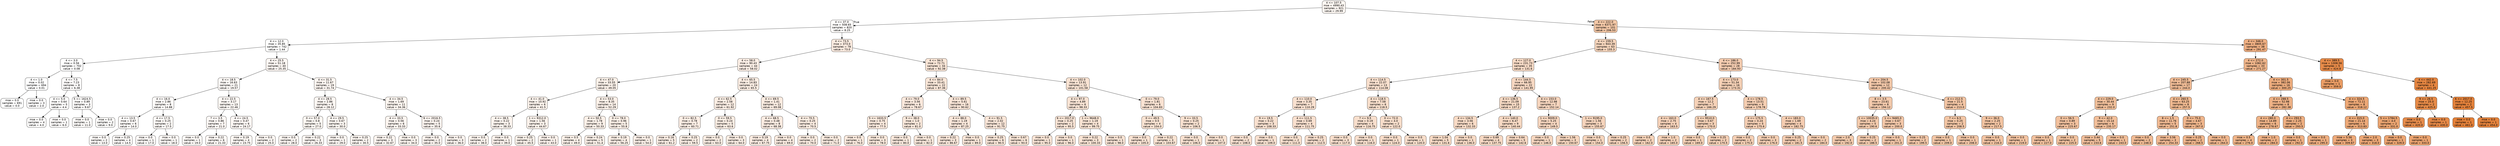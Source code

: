 digraph Tree {
node [shape=box, style="filled, rounded", color="black", fontname=helvetica] ;
edge [fontname=helvetica] ;
0 [label="4 <= 107.5\nmse = 4990.43\nsamples = 921\nvalue = 29.99", fillcolor="#fdf7f2"] ;
1 [label="4 <= 37.0\nmse = 508.65\nsamples = 820\nvalue = 8.25", fillcolor="#fffdfb"] ;
0 -> 1 [labeldistance=2.5, labelangle=45, headlabel="True"] ;
2 [label="4 <= 12.0\nmse = 35.85\nsamples = 742\nvalue = 1.44", fillcolor="#fffffe"] ;
1 -> 2 ;
3 [label="4 <= 3.0\nmse = 0.56\nsamples = 702\nvalue = 0.08", fillcolor="#ffffff"] ;
2 -> 3 ;
4 [label="4 <= 1.0\nmse = 0.02\nsamples = 694\nvalue = 0.01", fillcolor="#ffffff"] ;
3 -> 4 ;
5 [label="mse = 0.0\nsamples = 691\nvalue = 0.0", fillcolor="#ffffff"] ;
4 -> 5 ;
6 [label="mse = 0.0\nsamples = 3\nvalue = 2.0", fillcolor="#fffefe"] ;
4 -> 6 ;
7 [label="4 <= 7.5\nmse = 7.23\nsamples = 8\nvalue = 6.38", fillcolor="#fffdfc"] ;
3 -> 7 ;
8 [label="4 <= 5.0\nmse = 0.64\nsamples = 5\nvalue = 4.4", fillcolor="#fffefd"] ;
7 -> 8 ;
9 [label="mse = 0.0\nsamples = 4\nvalue = 4.0", fillcolor="#fffefd"] ;
8 -> 9 ;
10 [label="mse = 0.0\nsamples = 1\nvalue = 6.0", fillcolor="#fffdfc"] ;
8 -> 10 ;
11 [label="5 <= 1624.5\nmse = 0.89\nsamples = 3\nvalue = 9.67", fillcolor="#fefcfb"] ;
7 -> 11 ;
12 [label="mse = 0.0\nsamples = 1\nvalue = 11.0", fillcolor="#fefcfa"] ;
11 -> 12 ;
13 [label="mse = 0.0\nsamples = 2\nvalue = 9.0", fillcolor="#fefdfb"] ;
11 -> 13 ;
14 [label="4 <= 25.5\nmse = 51.18\nsamples = 40\nvalue = 25.35", fillcolor="#fef8f4"] ;
2 -> 14 ;
15 [label="4 <= 18.5\nmse = 16.63\nsamples = 21\nvalue = 19.57", fillcolor="#fefaf7"] ;
14 -> 15 ;
16 [label="4 <= 16.0\nmse = 2.86\nsamples = 8\nvalue = 14.88", fillcolor="#fefbf9"] ;
15 -> 16 ;
17 [label="4 <= 13.5\nmse = 0.67\nsamples = 6\nvalue = 14.0", fillcolor="#fefbf9"] ;
16 -> 17 ;
18 [label="mse = 0.0\nsamples = 2\nvalue = 13.0", fillcolor="#fefbf9"] ;
17 -> 18 ;
19 [label="mse = 0.25\nsamples = 4\nvalue = 14.5", fillcolor="#fefbf9"] ;
17 -> 19 ;
20 [label="4 <= 17.5\nmse = 0.25\nsamples = 2\nvalue = 17.5", fillcolor="#fefaf7"] ;
16 -> 20 ;
21 [label="mse = 0.0\nsamples = 1\nvalue = 17.0", fillcolor="#fefaf8"] ;
20 -> 21 ;
22 [label="mse = 0.0\nsamples = 1\nvalue = 18.0", fillcolor="#fefaf7"] ;
20 -> 22 ;
23 [label="4 <= 22.5\nmse = 3.17\nsamples = 13\nvalue = 22.46", fillcolor="#fef9f5"] ;
15 -> 23 ;
24 [label="7 <= 3.5\nmse = 0.86\nsamples = 7\nvalue = 21.0", fillcolor="#fef9f6"] ;
23 -> 24 ;
25 [label="mse = 0.0\nsamples = 1\nvalue = 19.0", fillcolor="#fefaf7"] ;
24 -> 25 ;
26 [label="mse = 0.22\nsamples = 6\nvalue = 21.33", fillcolor="#fef9f6"] ;
24 -> 26 ;
27 [label="4 <= 24.5\nmse = 0.47\nsamples = 6\nvalue = 24.17", fillcolor="#fef8f5"] ;
23 -> 27 ;
28 [label="mse = 0.19\nsamples = 4\nvalue = 23.75", fillcolor="#fef9f5"] ;
27 -> 28 ;
29 [label="mse = 0.0\nsamples = 2\nvalue = 25.0", fillcolor="#fef8f4"] ;
27 -> 29 ;
30 [label="4 <= 31.5\nmse = 11.67\nsamples = 19\nvalue = 31.74", fillcolor="#fdf6f1"] ;
14 -> 30 ;
31 [label="4 <= 28.5\nmse = 2.86\nsamples = 8\nvalue = 28.12", fillcolor="#fdf7f3"] ;
30 -> 31 ;
32 [label="0 <= 57.0\nmse = 0.8\nsamples = 5\nvalue = 27.0", fillcolor="#fdf8f3"] ;
31 -> 32 ;
33 [label="mse = 0.0\nsamples = 2\nvalue = 28.0", fillcolor="#fdf7f3"] ;
32 -> 33 ;
34 [label="mse = 0.22\nsamples = 3\nvalue = 26.33", fillcolor="#fef8f4"] ;
32 -> 34 ;
35 [label="4 <= 29.5\nmse = 0.67\nsamples = 3\nvalue = 30.0", fillcolor="#fdf7f2"] ;
31 -> 35 ;
36 [label="mse = 0.0\nsamples = 1\nvalue = 29.0", fillcolor="#fdf7f3"] ;
35 -> 36 ;
37 [label="mse = 0.25\nsamples = 2\nvalue = 30.5", fillcolor="#fdf7f2"] ;
35 -> 37 ;
38 [label="4 <= 34.5\nmse = 1.69\nsamples = 11\nvalue = 34.36", fillcolor="#fdf6f0"] ;
30 -> 38 ;
39 [label="4 <= 33.5\nmse = 0.56\nsamples = 6\nvalue = 33.33", fillcolor="#fdf6f1"] ;
38 -> 39 ;
40 [label="mse = 0.22\nsamples = 3\nvalue = 32.67", fillcolor="#fdf6f1"] ;
39 -> 40 ;
41 [label="mse = 0.0\nsamples = 3\nvalue = 34.0", fillcolor="#fdf6f0"] ;
39 -> 41 ;
42 [label="6 <= 2016.5\nmse = 0.24\nsamples = 5\nvalue = 35.6", fillcolor="#fdf5f0"] ;
38 -> 42 ;
43 [label="mse = 0.0\nsamples = 2\nvalue = 35.0", fillcolor="#fdf5f0"] ;
42 -> 43 ;
44 [label="mse = 0.0\nsamples = 3\nvalue = 36.0", fillcolor="#fdf5f0"] ;
42 -> 44 ;
45 [label="4 <= 73.5\nmse = 373.0\nsamples = 78\nvalue = 73.0", fillcolor="#fbebe0"] ;
1 -> 45 ;
46 [label="4 <= 58.0\nmse = 90.43\nsamples = 44\nvalue = 58.02", fillcolor="#fcefe6"] ;
45 -> 46 ;
47 [label="4 <= 47.0\nmse = 33.55\nsamples = 20\nvalue = 49.05", fillcolor="#fcf2ea"] ;
46 -> 47 ;
48 [label="4 <= 41.0\nmse = 10.92\nsamples = 6\nvalue = 41.5", fillcolor="#fdf4ed"] ;
47 -> 48 ;
49 [label="4 <= 38.5\nmse = 0.22\nsamples = 3\nvalue = 38.33", fillcolor="#fdf5ef"] ;
48 -> 49 ;
50 [label="mse = 0.0\nsamples = 2\nvalue = 38.0", fillcolor="#fdf5ef"] ;
49 -> 50 ;
51 [label="mse = 0.0\nsamples = 1\nvalue = 39.0", fillcolor="#fdf4ee"] ;
49 -> 51 ;
52 [label="1 <= 9312.0\nmse = 1.56\nsamples = 3\nvalue = 44.67", fillcolor="#fcf3ec"] ;
48 -> 52 ;
53 [label="mse = 0.25\nsamples = 2\nvalue = 45.5", fillcolor="#fcf3eb"] ;
52 -> 53 ;
54 [label="mse = 0.0\nsamples = 1\nvalue = 43.0", fillcolor="#fdf3ed"] ;
52 -> 54 ;
55 [label="4 <= 53.0\nmse = 8.35\nsamples = 14\nvalue = 52.29", fillcolor="#fcf1e9"] ;
47 -> 55 ;
56 [label="4 <= 50.5\nmse = 1.78\nsamples = 9\nvalue = 50.33", fillcolor="#fcf1e9"] ;
55 -> 56 ;
57 [label="mse = 0.5\nsamples = 4\nvalue = 49.0", fillcolor="#fcf2ea"] ;
56 -> 57 ;
58 [label="mse = 0.24\nsamples = 5\nvalue = 51.4", fillcolor="#fcf1e9"] ;
56 -> 58 ;
59 [label="0 <= 78.0\nmse = 0.96\nsamples = 5\nvalue = 55.8", fillcolor="#fcf0e7"] ;
55 -> 59 ;
60 [label="mse = 0.19\nsamples = 4\nvalue = 56.25", fillcolor="#fcf0e7"] ;
59 -> 60 ;
61 [label="mse = 0.0\nsamples = 1\nvalue = 54.0", fillcolor="#fcf0e8"] ;
59 -> 61 ;
62 [label="4 <= 65.5\nmse = 14.83\nsamples = 24\nvalue = 65.5", fillcolor="#fbede3"] ;
46 -> 62 ;
63 [label="4 <= 62.5\nmse = 2.58\nsamples = 12\nvalue = 61.92", fillcolor="#fceee4"] ;
62 -> 63 ;
64 [label="0 <= 82.5\nmse = 0.78\nsamples = 7\nvalue = 60.71", fillcolor="#fceee5"] ;
63 -> 64 ;
65 [label="mse = 0.16\nsamples = 5\nvalue = 61.2", fillcolor="#fceee5"] ;
64 -> 65 ;
66 [label="mse = 0.25\nsamples = 2\nvalue = 59.5", fillcolor="#fcefe5"] ;
64 -> 66 ;
67 [label="0 <= 59.5\nmse = 0.24\nsamples = 5\nvalue = 63.6", fillcolor="#fbeee4"] ;
63 -> 67 ;
68 [label="mse = 0.0\nsamples = 2\nvalue = 63.0", fillcolor="#fbeee4"] ;
67 -> 68 ;
69 [label="mse = 0.0\nsamples = 3\nvalue = 64.0", fillcolor="#fbeee4"] ;
67 -> 69 ;
70 [label="4 <= 69.5\nmse = 1.41\nsamples = 12\nvalue = 69.08", fillcolor="#fbece1"] ;
62 -> 70 ;
71 [label="4 <= 68.5\nmse = 0.48\nsamples = 8\nvalue = 68.38", fillcolor="#fbece2"] ;
70 -> 71 ;
72 [label="mse = 0.19\nsamples = 4\nvalue = 67.75", fillcolor="#fbece2"] ;
71 -> 72 ;
73 [label="mse = 0.0\nsamples = 4\nvalue = 69.0", fillcolor="#fbece1"] ;
71 -> 73 ;
74 [label="4 <= 70.5\nmse = 0.25\nsamples = 4\nvalue = 70.5", fillcolor="#fbece1"] ;
70 -> 74 ;
75 [label="mse = 0.0\nsamples = 2\nvalue = 70.0", fillcolor="#fbece1"] ;
74 -> 75 ;
76 [label="mse = 0.0\nsamples = 2\nvalue = 71.0", fillcolor="#fbece1"] ;
74 -> 76 ;
77 [label="4 <= 94.5\nmse = 72.71\nsamples = 34\nvalue = 92.38", fillcolor="#fae6d7"] ;
45 -> 77 ;
78 [label="4 <= 84.0\nmse = 33.41\nsamples = 22\nvalue = 87.36", fillcolor="#fae7d9"] ;
77 -> 78 ;
79 [label="4 <= 79.0\nmse = 3.56\nsamples = 6\nvalue = 78.67", fillcolor="#fbe9dd"] ;
78 -> 79 ;
80 [label="5 <= 1633.5\nmse = 0.75\nsamples = 4\nvalue = 77.5", fillcolor="#fbeade"] ;
79 -> 80 ;
81 [label="mse = 0.0\nsamples = 1\nvalue = 76.0", fillcolor="#fbeade"] ;
80 -> 81 ;
82 [label="mse = 0.0\nsamples = 3\nvalue = 78.0", fillcolor="#fbeadd"] ;
80 -> 82 ;
83 [label="9 <= 38.0\nmse = 1.0\nsamples = 2\nvalue = 81.0", fillcolor="#fae9dc"] ;
79 -> 83 ;
84 [label="mse = 0.0\nsamples = 1\nvalue = 80.0", fillcolor="#fae9dd"] ;
83 -> 84 ;
85 [label="mse = 0.0\nsamples = 1\nvalue = 82.0", fillcolor="#fae9dc"] ;
83 -> 85 ;
86 [label="4 <= 89.5\nmse = 5.61\nsamples = 16\nvalue = 90.62", fillcolor="#fae6d8"] ;
78 -> 86 ;
87 [label="4 <= 88.0\nmse = 1.19\nsamples = 4\nvalue = 87.25", fillcolor="#fae7da"] ;
86 -> 87 ;
88 [label="mse = 0.22\nsamples = 3\nvalue = 86.67", fillcolor="#fae7da"] ;
87 -> 88 ;
89 [label="mse = 0.0\nsamples = 1\nvalue = 89.0", fillcolor="#fae7d9"] ;
87 -> 89 ;
90 [label="4 <= 91.5\nmse = 2.02\nsamples = 12\nvalue = 91.75", fillcolor="#fae6d8"] ;
86 -> 90 ;
91 [label="mse = 0.25\nsamples = 6\nvalue = 90.5", fillcolor="#fae6d8"] ;
90 -> 91 ;
92 [label="mse = 0.67\nsamples = 6\nvalue = 93.0", fillcolor="#fae6d7"] ;
90 -> 92 ;
93 [label="4 <= 102.0\nmse = 13.91\nsamples = 12\nvalue = 101.58", fillcolor="#f9e3d3"] ;
77 -> 93 ;
94 [label="4 <= 97.0\nmse = 4.89\nsamples = 6\nvalue = 98.33", fillcolor="#f9e4d5"] ;
93 -> 94 ;
95 [label="6 <= 2017.0\nmse = 0.25\nsamples = 2\nvalue = 95.5", fillcolor="#fae5d6"] ;
94 -> 95 ;
96 [label="mse = 0.0\nsamples = 1\nvalue = 95.0", fillcolor="#fae5d6"] ;
95 -> 96 ;
97 [label="mse = 0.0\nsamples = 1\nvalue = 96.0", fillcolor="#fae5d6"] ;
95 -> 97 ;
98 [label="1 <= 9648.0\nmse = 1.19\nsamples = 4\nvalue = 99.75", fillcolor="#f9e4d4"] ;
94 -> 98 ;
99 [label="mse = 0.22\nsamples = 3\nvalue = 100.33", fillcolor="#f9e4d4"] ;
98 -> 99 ;
100 [label="mse = 0.0\nsamples = 1\nvalue = 98.0", fillcolor="#f9e4d5"] ;
98 -> 100 ;
101 [label="0 <= 79.0\nmse = 1.81\nsamples = 6\nvalue = 104.83", fillcolor="#f9e2d2"] ;
93 -> 101 ;
102 [label="0 <= 49.5\nmse = 0.5\nsamples = 4\nvalue = 104.0", fillcolor="#f9e3d2"] ;
101 -> 102 ;
103 [label="mse = 0.0\nsamples = 1\nvalue = 105.0", fillcolor="#f9e2d2"] ;
102 -> 103 ;
104 [label="mse = 0.22\nsamples = 3\nvalue = 103.67", fillcolor="#f9e3d2"] ;
102 -> 104 ;
105 [label="9 <= 33.5\nmse = 0.25\nsamples = 2\nvalue = 106.5", fillcolor="#f9e2d1"] ;
101 -> 105 ;
106 [label="mse = 0.0\nsamples = 1\nvalue = 106.0", fillcolor="#f9e2d1"] ;
105 -> 106 ;
107 [label="mse = 0.0\nsamples = 1\nvalue = 107.0", fillcolor="#f9e2d1"] ;
105 -> 107 ;
108 [label="4 <= 222.0\nmse = 6371.97\nsamples = 101\nvalue = 206.53", fillcolor="#f3c7a6"] ;
0 -> 108 [labeldistance=2.5, labelangle=-45, headlabel="False"] ;
109 [label="4 <= 159.5\nmse = 943.39\nsamples = 63\nvalue = 155.3", fillcolor="#f6d5bc"] ;
108 -> 109 ;
110 [label="4 <= 127.0\nmse = 231.73\nsamples = 35\nvalue = 131.6", fillcolor="#f8dbc6"] ;
109 -> 110 ;
111 [label="4 <= 114.5\nmse = 22.07\nsamples = 13\nvalue = 114.08", fillcolor="#f9e0ce"] ;
110 -> 111 ;
112 [label="4 <= 110.0\nmse = 3.35\nsamples = 7\nvalue = 110.29", fillcolor="#f9e1d0"] ;
111 -> 112 ;
113 [label="9 <= 19.5\nmse = 0.22\nsamples = 3\nvalue = 108.33", fillcolor="#f9e1d0"] ;
112 -> 113 ;
114 [label="mse = 0.0\nsamples = 2\nvalue = 108.0", fillcolor="#f9e1d1"] ;
113 -> 114 ;
115 [label="mse = 0.0\nsamples = 1\nvalue = 109.0", fillcolor="#f9e1d0"] ;
113 -> 115 ;
116 [label="4 <= 111.5\nmse = 0.69\nsamples = 4\nvalue = 111.75", fillcolor="#f9e0cf"] ;
112 -> 116 ;
117 [label="mse = 0.0\nsamples = 2\nvalue = 111.0", fillcolor="#f9e1cf"] ;
116 -> 117 ;
118 [label="mse = 0.25\nsamples = 2\nvalue = 112.5", fillcolor="#f9e0cf"] ;
116 -> 118 ;
119 [label="4 <= 118.5\nmse = 7.58\nsamples = 6\nvalue = 118.5", fillcolor="#f8dfcc"] ;
111 -> 119 ;
120 [label="7 <= 9.5\nmse = 0.19\nsamples = 4\nvalue = 116.75", fillcolor="#f8dfcd"] ;
119 -> 120 ;
121 [label="mse = 0.0\nsamples = 3\nvalue = 117.0", fillcolor="#f8dfcd"] ;
120 -> 121 ;
122 [label="mse = 0.0\nsamples = 1\nvalue = 116.0", fillcolor="#f8dfcd"] ;
120 -> 122 ;
123 [label="0 <= 72.0\nmse = 4.0\nsamples = 2\nvalue = 122.0", fillcolor="#f8decb"] ;
119 -> 123 ;
124 [label="mse = 0.0\nsamples = 1\nvalue = 124.0", fillcolor="#f8ddca"] ;
123 -> 124 ;
125 [label="mse = 0.0\nsamples = 1\nvalue = 120.0", fillcolor="#f8decb"] ;
123 -> 125 ;
126 [label="4 <= 144.5\nmse = 66.95\nsamples = 22\nvalue = 141.95", fillcolor="#f7d8c2"] ;
110 -> 126 ;
127 [label="4 <= 136.5\nmse = 21.09\nsamples = 15\nvalue = 137.2", fillcolor="#f7dac4"] ;
126 -> 127 ;
128 [label="4 <= 134.5\nmse = 3.56\nsamples = 6\nvalue = 132.33", fillcolor="#f8dbc6"] ;
127 -> 128 ;
129 [label="mse = 1.04\nsamples = 5\nvalue = 131.6", fillcolor="#f8dbc6"] ;
128 -> 129 ;
130 [label="mse = 0.0\nsamples = 1\nvalue = 136.0", fillcolor="#f7dac5"] ;
128 -> 130 ;
131 [label="4 <= 140.0\nmse = 6.47\nsamples = 9\nvalue = 140.44", fillcolor="#f7d9c3"] ;
127 -> 131 ;
132 [label="mse = 0.69\nsamples = 4\nvalue = 137.75", fillcolor="#f7d9c4"] ;
131 -> 132 ;
133 [label="mse = 0.64\nsamples = 5\nvalue = 142.6", fillcolor="#f7d8c2"] ;
131 -> 133 ;
134 [label="4 <= 153.0\nmse = 12.98\nsamples = 7\nvalue = 152.14", fillcolor="#f6d5be"] ;
126 -> 134 ;
135 [label="1 <= 9009.0\nmse = 5.25\nsamples = 4\nvalue = 149.5", fillcolor="#f7d6bf"] ;
134 -> 135 ;
136 [label="mse = 0.0\nsamples = 1\nvalue = 146.0", fillcolor="#f7d7c0"] ;
135 -> 136 ;
137 [label="mse = 1.56\nsamples = 3\nvalue = 150.67", fillcolor="#f7d6be"] ;
135 -> 137 ;
138 [label="1 <= 9195.0\nmse = 1.56\nsamples = 3\nvalue = 155.67", fillcolor="#f6d4bc"] ;
134 -> 138 ;
139 [label="mse = 0.0\nsamples = 1\nvalue = 154.0", fillcolor="#f6d5bd"] ;
138 -> 139 ;
140 [label="mse = 0.25\nsamples = 2\nvalue = 156.5", fillcolor="#f6d4bc"] ;
138 -> 140 ;
141 [label="4 <= 186.0\nmse = 252.99\nsamples = 28\nvalue = 184.93", fillcolor="#f5ccb0"] ;
109 -> 141 ;
142 [label="4 <= 173.0\nmse = 51.34\nsamples = 16\nvalue = 173.31", fillcolor="#f5d0b5"] ;
141 -> 142 ;
143 [label="4 <= 167.5\nmse = 12.2\nsamples = 7\nvalue = 166.29", fillcolor="#f6d2b8"] ;
142 -> 143 ;
144 [label="4 <= 163.0\nmse = 2.75\nsamples = 4\nvalue = 163.5", fillcolor="#f6d2b9"] ;
143 -> 144 ;
145 [label="mse = 0.0\nsamples = 2\nvalue = 162.0", fillcolor="#f6d3b9"] ;
144 -> 145 ;
146 [label="mse = 1.0\nsamples = 2\nvalue = 165.0", fillcolor="#f6d2b8"] ;
144 -> 146 ;
147 [label="1 <= 9510.0\nmse = 0.67\nsamples = 3\nvalue = 170.0", fillcolor="#f5d1b6"] ;
143 -> 147 ;
148 [label="mse = 0.0\nsamples = 1\nvalue = 169.0", fillcolor="#f5d1b6"] ;
147 -> 148 ;
149 [label="mse = 0.25\nsamples = 2\nvalue = 170.5", fillcolor="#f5d0b6"] ;
147 -> 149 ;
150 [label="4 <= 178.5\nmse = 13.51\nsamples = 9\nvalue = 178.78", fillcolor="#f5ceb2"] ;
142 -> 150 ;
151 [label="4 <= 175.5\nmse = 0.24\nsamples = 5\nvalue = 175.6", fillcolor="#f5cfb4"] ;
150 -> 151 ;
152 [label="mse = 0.0\nsamples = 2\nvalue = 175.0", fillcolor="#f5cfb4"] ;
151 -> 152 ;
153 [label="mse = 0.0\nsamples = 3\nvalue = 176.0", fillcolor="#f5cfb3"] ;
151 -> 153 ;
154 [label="4 <= 183.0\nmse = 1.69\nsamples = 4\nvalue = 182.75", fillcolor="#f5cdb1"] ;
150 -> 154 ;
155 [label="mse = 0.25\nsamples = 2\nvalue = 181.5", fillcolor="#f5cdb1"] ;
154 -> 155 ;
156 [label="mse = 0.0\nsamples = 2\nvalue = 184.0", fillcolor="#f5cdb0"] ;
154 -> 156 ;
157 [label="4 <= 204.5\nmse = 102.08\nsamples = 12\nvalue = 200.42", fillcolor="#f4c8a9"] ;
141 -> 157 ;
158 [label="8 <= 3.5\nmse = 23.61\nsamples = 8\nvalue = 194.12", fillcolor="#f4caac"] ;
157 -> 158 ;
159 [label="1 <= 10035.0\nmse = 4.24\nsamples = 5\nvalue = 190.6", fillcolor="#f4cbad"] ;
158 -> 159 ;
160 [label="mse = 2.0\nsamples = 3\nvalue = 192.0", fillcolor="#f4cbad"] ;
159 -> 160 ;
161 [label="mse = 0.25\nsamples = 2\nvalue = 188.5", fillcolor="#f4cbae"] ;
159 -> 161 ;
162 [label="1 <= 9465.0\nmse = 0.67\nsamples = 3\nvalue = 200.0", fillcolor="#f4c8a9"] ;
158 -> 162 ;
163 [label="mse = 0.0\nsamples = 1\nvalue = 201.0", fillcolor="#f4c8a9"] ;
162 -> 163 ;
164 [label="mse = 0.25\nsamples = 2\nvalue = 199.5", fillcolor="#f4c8a9"] ;
162 -> 164 ;
165 [label="4 <= 212.5\nmse = 21.5\nsamples = 4\nvalue = 213.0", fillcolor="#f3c5a4"] ;
157 -> 165 ;
166 [label="7 <= 6.5\nmse = 0.25\nsamples = 2\nvalue = 208.5", fillcolor="#f3c6a5"] ;
165 -> 166 ;
167 [label="mse = 0.0\nsamples = 1\nvalue = 209.0", fillcolor="#f3c6a5"] ;
166 -> 167 ;
168 [label="mse = 0.0\nsamples = 1\nvalue = 208.0", fillcolor="#f3c6a6"] ;
166 -> 168 ;
169 [label="9 <= 36.0\nmse = 2.25\nsamples = 2\nvalue = 217.5", fillcolor="#f3c4a2"] ;
165 -> 169 ;
170 [label="mse = 0.0\nsamples = 1\nvalue = 216.0", fillcolor="#f3c4a2"] ;
169 -> 170 ;
171 [label="mse = 0.0\nsamples = 1\nvalue = 219.0", fillcolor="#f3c3a1"] ;
169 -> 171 ;
172 [label="4 <= 346.0\nmse = 3805.67\nsamples = 38\nvalue = 291.47", fillcolor="#efaf82"] ;
108 -> 172 ;
173 [label="4 <= 272.0\nmse = 1082.62\nsamples = 33\nvalue = 271.27", fillcolor="#f0b58a"] ;
172 -> 173 ;
174 [label="4 <= 245.5\nmse = 207.88\nsamples = 17\nvalue = 244.0", fillcolor="#f1bc96"] ;
173 -> 174 ;
175 [label="4 <= 229.0\nmse = 30.44\nsamples = 9\nvalue = 232.0", fillcolor="#f2c09b"] ;
174 -> 175 ;
176 [label="0 <= 56.5\nmse = 0.89\nsamples = 3\nvalue = 225.67", fillcolor="#f2c19e"] ;
175 -> 176 ;
177 [label="mse = 0.0\nsamples = 1\nvalue = 227.0", fillcolor="#f2c19e"] ;
176 -> 177 ;
178 [label="mse = 0.0\nsamples = 2\nvalue = 225.0", fillcolor="#f2c29e"] ;
176 -> 178 ;
179 [label="9 <= 42.0\nmse = 15.14\nsamples = 6\nvalue = 235.17", fillcolor="#f2bf9a"] ;
175 -> 179 ;
180 [label="mse = 3.44\nsamples = 5\nvalue = 233.6", fillcolor="#f2bf9b"] ;
179 -> 180 ;
181 [label="mse = 0.0\nsamples = 1\nvalue = 243.0", fillcolor="#f1bd97"] ;
179 -> 181 ;
182 [label="4 <= 260.5\nmse = 63.25\nsamples = 8\nvalue = 257.5", fillcolor="#f0b990"] ;
174 -> 182 ;
183 [label="8 <= 1.5\nmse = 11.76\nsamples = 5\nvalue = 251.8", fillcolor="#f1ba93"] ;
182 -> 183 ;
184 [label="mse = 0.0\nsamples = 2\nvalue = 248.0", fillcolor="#f1bb94"] ;
183 -> 184 ;
185 [label="mse = 3.56\nsamples = 3\nvalue = 254.33", fillcolor="#f1b992"] ;
183 -> 185 ;
186 [label="0 <= 75.0\nmse = 4.67\nsamples = 3\nvalue = 267.0", fillcolor="#f0b68c"] ;
182 -> 186 ;
187 [label="mse = 0.25\nsamples = 2\nvalue = 268.5", fillcolor="#f0b68c"] ;
186 -> 187 ;
188 [label="mse = 0.0\nsamples = 1\nvalue = 264.0", fillcolor="#f0b78e"] ;
186 -> 188 ;
189 [label="4 <= 301.5\nmse = 382.06\nsamples = 16\nvalue = 300.25", fillcolor="#eead7e"] ;
173 -> 189 ;
190 [label="4 <= 288.5\nmse = 52.98\nsamples = 8\nvalue = 282.38", fillcolor="#efb286"] ;
189 -> 190 ;
191 [label="4 <= 280.0\nmse = 14.89\nsamples = 6\nvalue = 278.67", fillcolor="#efb387"] ;
190 -> 191 ;
192 [label="mse = 0.5\nsamples = 4\nvalue = 276.0", fillcolor="#efb488"] ;
191 -> 192 ;
193 [label="mse = 1.0\nsamples = 2\nvalue = 284.0", fillcolor="#efb185"] ;
191 -> 193 ;
194 [label="4 <= 293.5\nmse = 2.25\nsamples = 2\nvalue = 293.5", fillcolor="#eeaf81"] ;
190 -> 194 ;
195 [label="mse = 0.0\nsamples = 1\nvalue = 292.0", fillcolor="#efaf82"] ;
194 -> 195 ;
196 [label="mse = 0.0\nsamples = 1\nvalue = 295.0", fillcolor="#eeae80"] ;
194 -> 196 ;
197 [label="4 <= 324.5\nmse = 72.11\nsamples = 8\nvalue = 318.12", fillcolor="#eda876"] ;
189 -> 197 ;
198 [label="4 <= 315.0\nmse = 21.14\nsamples = 6\nvalue = 313.83", fillcolor="#eda978"] ;
197 -> 198 ;
199 [label="mse = 5.56\nsamples = 3\nvalue = 309.67", fillcolor="#eeaa7a"] ;
198 -> 199 ;
200 [label="mse = 2.0\nsamples = 3\nvalue = 318.0", fillcolor="#eda876"] ;
198 -> 200 ;
201 [label="5 <= 1784.5\nmse = 4.0\nsamples = 2\nvalue = 331.0", fillcolor="#eca571"] ;
197 -> 201 ;
202 [label="mse = 0.0\nsamples = 1\nvalue = 329.0", fillcolor="#eca572"] ;
201 -> 202 ;
203 [label="mse = 0.0\nsamples = 1\nvalue = 333.0", fillcolor="#eca470"] ;
201 -> 203 ;
204 [label="4 <= 389.5\nmse = 1308.56\nsamples = 5\nvalue = 424.8", fillcolor="#e78b49"] ;
172 -> 204 ;
205 [label="mse = 0.0\nsamples = 1\nvalue = 359.0", fillcolor="#eb9d65"] ;
204 -> 205 ;
206 [label="4 <= 442.0\nmse = 282.69\nsamples = 4\nvalue = 441.25", fillcolor="#e68641"] ;
204 -> 206 ;
207 [label="9 <= 26.5\nmse = 25.0\nsamples = 2\nvalue = 425.0", fillcolor="#e78b48"] ;
206 -> 207 ;
208 [label="mse = 0.0\nsamples = 1\nvalue = 420.0", fillcolor="#e78c4b"] ;
207 -> 208 ;
209 [label="mse = 0.0\nsamples = 1\nvalue = 430.0", fillcolor="#e78946"] ;
207 -> 209 ;
210 [label="6 <= 2017.0\nmse = 12.25\nsamples = 2\nvalue = 457.5", fillcolor="#e5823b"] ;
206 -> 210 ;
211 [label="mse = 0.0\nsamples = 1\nvalue = 461.0", fillcolor="#e58139"] ;
210 -> 211 ;
212 [label="mse = 0.0\nsamples = 1\nvalue = 454.0", fillcolor="#e5833c"] ;
210 -> 212 ;
}